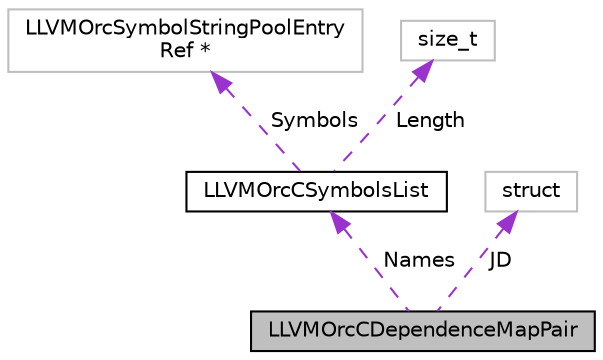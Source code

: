 digraph "LLVMOrcCDependenceMapPair"
{
 // LATEX_PDF_SIZE
  bgcolor="transparent";
  edge [fontname="Helvetica",fontsize="10",labelfontname="Helvetica",labelfontsize="10"];
  node [fontname="Helvetica",fontsize="10",shape=record];
  Node1 [label="LLVMOrcCDependenceMapPair",height=0.2,width=0.4,color="black", fillcolor="grey75", style="filled", fontcolor="black",tooltip="Represents a pair of a JITDylib and LLVMOrcCSymbolsList."];
  Node2 -> Node1 [dir="back",color="darkorchid3",fontsize="10",style="dashed",label=" Names" ,fontname="Helvetica"];
  Node2 [label="LLVMOrcCSymbolsList",height=0.2,width=0.4,color="black",URL="$structLLVMOrcCSymbolsList.html",tooltip="Represents a list of LLVMOrcSymbolStringPoolEntryRef and the associated length."];
  Node3 -> Node2 [dir="back",color="darkorchid3",fontsize="10",style="dashed",label=" Symbols" ,fontname="Helvetica"];
  Node3 [label="LLVMOrcSymbolStringPoolEntry\lRef *",height=0.2,width=0.4,color="grey75",tooltip=" "];
  Node4 -> Node2 [dir="back",color="darkorchid3",fontsize="10",style="dashed",label=" Length" ,fontname="Helvetica"];
  Node4 [label="size_t",height=0.2,width=0.4,color="grey75",tooltip=" "];
  Node5 -> Node1 [dir="back",color="darkorchid3",fontsize="10",style="dashed",label=" JD" ,fontname="Helvetica"];
  Node5 [label="struct",height=0.2,width=0.4,color="grey75",tooltip=" "];
}
